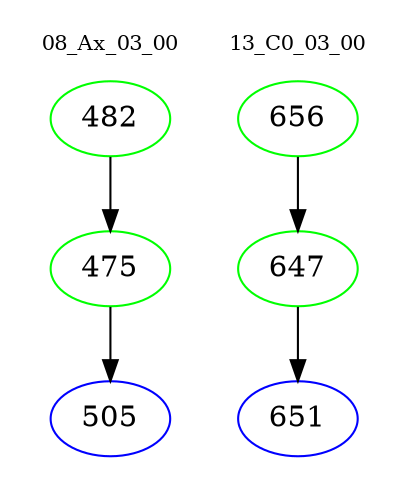 digraph{
subgraph cluster_0 {
color = white
label = "08_Ax_03_00";
fontsize=10;
T0_482 [label="482", color="green"]
T0_482 -> T0_475 [color="black"]
T0_475 [label="475", color="green"]
T0_475 -> T0_505 [color="black"]
T0_505 [label="505", color="blue"]
}
subgraph cluster_1 {
color = white
label = "13_C0_03_00";
fontsize=10;
T1_656 [label="656", color="green"]
T1_656 -> T1_647 [color="black"]
T1_647 [label="647", color="green"]
T1_647 -> T1_651 [color="black"]
T1_651 [label="651", color="blue"]
}
}
